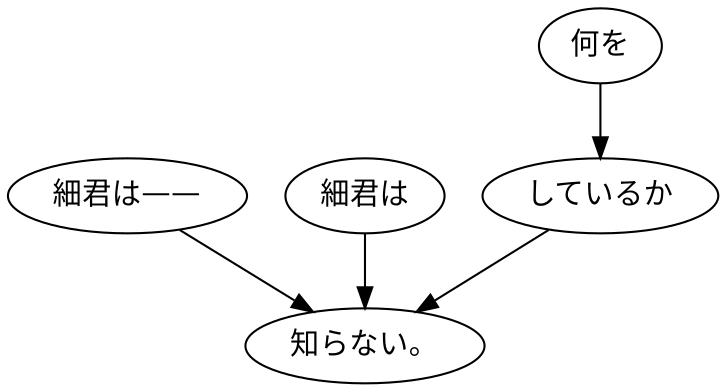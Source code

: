 digraph graph3241 {
	node0 [label="細君は——"];
	node1 [label="細君は"];
	node2 [label="何を"];
	node3 [label="しているか"];
	node4 [label="知らない。"];
	node0 -> node4;
	node1 -> node4;
	node2 -> node3;
	node3 -> node4;
}
